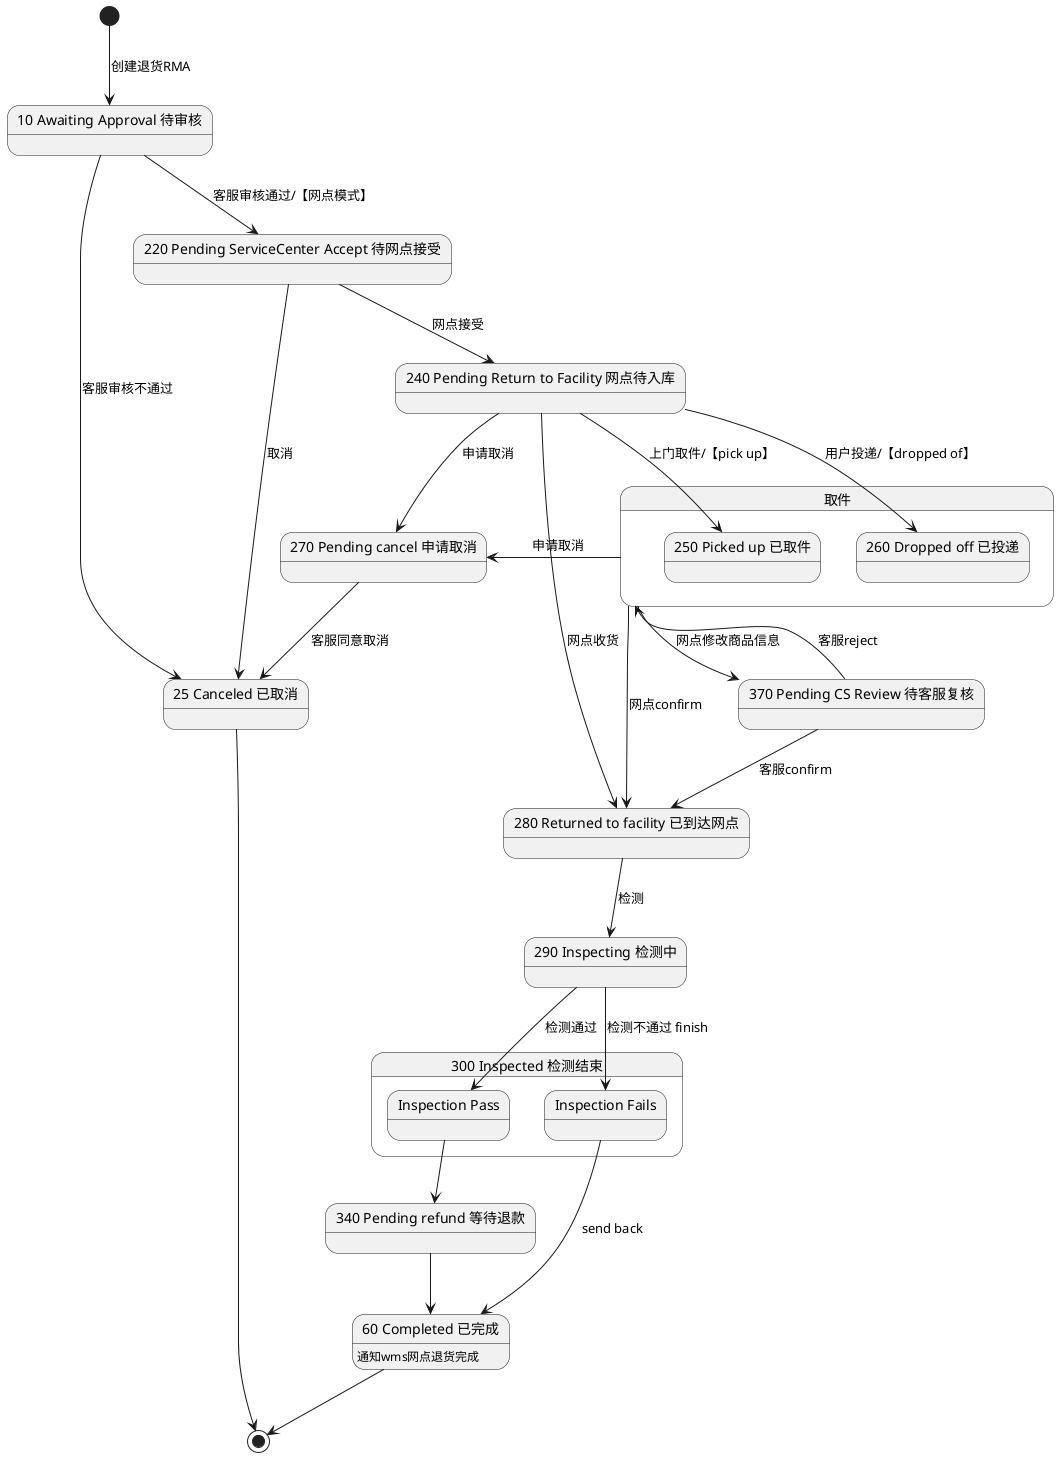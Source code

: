 @startuml

state "10 Awaiting Approval 待审核" as 待审核

state "25 Canceled 已取消" as 已取消

state "60 Completed 已完成" as 已完成{
    已完成 : 通知wms网点退货完成
}

state "220 Pending ServiceCenter Accept 待网点接受" as 待网点接受
state "240 Pending Return to Facility 网点待入库" as 网点待入库
state 取件{
    state "250 Picked up 已取件" as 已取件
    state "260 Dropped off 已投递" as 已投递
}
state "270 Pending cancel 申请取消" as 申请取消
state "280 Returned to facility 已到达网点" as 已到达网点
state "290 Inspecting 检测中" as 检测中
state "300 Inspected 检测结束" as 检测结束 {
    state "Inspection Pass" as InspectionPass
    state "Inspection Fails" as InspectionFails
}
state "340 Pending refund 等待退款" as 等待退款
state "370 Pending CS Review 待客服复核" as 待客服复核

[*] --> 待审核 : 创建退货RMA
待审核 --> 待网点接受 : 客服审核通过/【网点模式】
待审核 --> 已取消 : 客服审核不通过

待网点接受 --> 网点待入库 : 网点接受
待网点接受 --> 已取消 : 取消
网点待入库 --> 已到达网点 : 网点收货
网点待入库 --> 已取件 : 上门取件/【pick up】
网点待入库 --> 已投递 : 用户投递/【dropped of】

网点待入库 --> 申请取消 : 申请取消
取件 -left-> 申请取消 : 申请取消

申请取消 --> 已取消 : 客服同意取消

取件 -down-> 待客服复核 : 网点修改商品信息
待客服复核 -up-> 取件 : 客服reject
取件 -down-> 已到达网点 : 网点confirm
待客服复核 --> 已到达网点 : 客服confirm

已到达网点 --> 检测中 : 检测
检测中 --> InspectionPass : 检测通过
InspectionPass --> 等待退款
等待退款 --> 已完成
检测中 --> InspectionFails : 检测不通过 finish
InspectionFails --> 已完成 : send back
已完成 --> [*]
已取消 --> [*]
@enduml